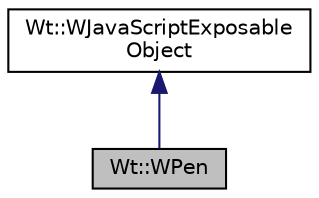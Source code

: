 digraph "Wt::WPen"
{
 // LATEX_PDF_SIZE
  edge [fontname="Helvetica",fontsize="10",labelfontname="Helvetica",labelfontsize="10"];
  node [fontname="Helvetica",fontsize="10",shape=record];
  Node1 [label="Wt::WPen",height=0.2,width=0.4,color="black", fillcolor="grey75", style="filled", fontcolor="black",tooltip="A value class that defines the style for pen strokes."];
  Node2 -> Node1 [dir="back",color="midnightblue",fontsize="10",style="solid"];
  Node2 [label="Wt::WJavaScriptExposable\lObject",height=0.2,width=0.4,color="black", fillcolor="white", style="filled",URL="$classWt_1_1WJavaScriptExposableObject.html",tooltip="A JavaScript exposable object."];
}
